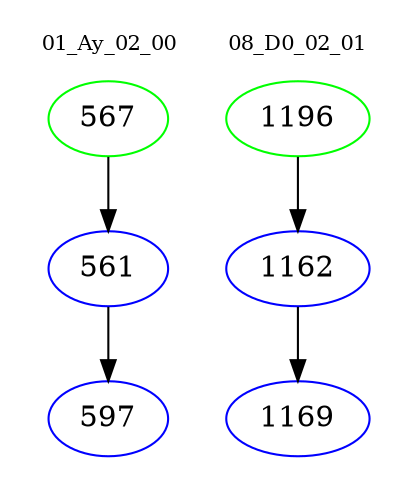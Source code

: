 digraph{
subgraph cluster_0 {
color = white
label = "01_Ay_02_00";
fontsize=10;
T0_567 [label="567", color="green"]
T0_567 -> T0_561 [color="black"]
T0_561 [label="561", color="blue"]
T0_561 -> T0_597 [color="black"]
T0_597 [label="597", color="blue"]
}
subgraph cluster_1 {
color = white
label = "08_D0_02_01";
fontsize=10;
T1_1196 [label="1196", color="green"]
T1_1196 -> T1_1162 [color="black"]
T1_1162 [label="1162", color="blue"]
T1_1162 -> T1_1169 [color="black"]
T1_1169 [label="1169", color="blue"]
}
}
